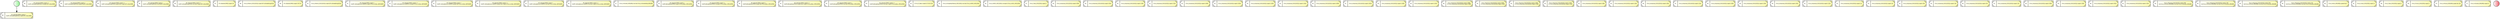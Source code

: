 digraph R {
    nodeini [
            shape=circle,
            style="filled",
            fillcolor="white:lightgreen",
            label=""
            ]
    node001 [
            fontname="Arial",
            fontsize=6,
            shape=record,
            style="diagonals,filled",
            fillcolor="white:#fbfbb1"
            label="001|{BF szOperador [RMK] is equal to '='\nAnd BF szEntradaString [DL011] is equal to BF szValor [RMK]}"
            ]
    node002 [
            fontname="Arial",
            fontsize=6,
            shape=record,
            style="diagonals,filled",
            fillcolor="white:#fbfbb1"
            label="002|{BF szOperador [RMK] is equal to '\<\>'\nAnd BF szEntradaString [DL011] is not equal to BF szValor [RMK]}"
            ]
    node003 [
            fontname="Arial",
            fontsize=6,
            shape=record,
            style="diagonals,filled",
            fillcolor="white:#fbfbb1"
            label="003|{BF szOperador [RMK] is equal to '\>'\nAnd BF szEntradaString [DL011] is greater than BF szValor [RMK]}"
            ]
    node004 [
            fontname="Arial",
            fontsize=6,
            shape=record,
            style="diagonals,filled",
            fillcolor="white:#fbfbb1"
            label="004|{BF szOperador [RMK] is equal to '\>='\nAnd BF szEntradaString [DL011] is greater than or equal to BF szValor [RMK]}"
            ]
    node005 [
            fontname="Arial",
            fontsize=6,
            shape=record,
            style="diagonals,filled",
            fillcolor="white:#fbfbb1"
            label="005|{BF szOperador [RMK] is equal to '\<'\nAnd BF szEntradaString [DL011] is less than BF szValor [RMK]}"
            ]
    node006 [
            fontname="Arial",
            fontsize=6,
            shape=record,
            style="diagonals,filled",
            fillcolor="white:#fbfbb1"
            label="006|{BF szOperador [RMK] is equal to '\<='\nAnd BF szEntradaString [DL011] is less than or equal to BF szValor [RMK]}"
            ]
    node007 [
            fontname="Arial",
            fontsize=6,
            shape=record,
            style="diagonals,filled",
            fillcolor="white:#fbfbb1"
            label="007|{BF szOperador [RMK] is equal to 'IN'}"
            ]
    node008 [
            fontname="Arial",
            fontsize=6,
            shape=record,
            style="diagonals,filled",
            fillcolor="white:#fbfbb1"
            label="008|{VA evt_szRetorno_DL011 [DL011] is equal to BF szEntradaString [DL011]}"
            ]
    node009 [
            fontname="Arial",
            fontsize=6,
            shape=record,
            style="diagonals,filled",
            fillcolor="white:#fbfbb1"
            label="009|{BF szOperador [RMK] is equal to 'NOT IN'}"
            ]
    node010 [
            fontname="Arial",
            fontsize=6,
            shape=record,
            style="diagonals,filled",
            fillcolor="white:#fbfbb1"
            label="010|{VA evt_szRetorno_DL011 [DL011] is equal to BF szEntradaString [DL011]}"
            ]
    node011 [
            fontname="Arial",
            fontsize=6,
            shape=record,
            style="diagonals,filled",
            fillcolor="white:#fbfbb1"
            label="011|{BF szOperador [RMK] is equal to '='\nAnd BF mnEntradaNumerico [AEXP] is equal to VA evt_mnValor_AEXP [AEXP]}"
            ]
    node012 [
            fontname="Arial",
            fontsize=6,
            shape=record,
            style="diagonals,filled",
            fillcolor="white:#fbfbb1"
            label="012|{BF szOperador [RMK] is equal to '\<\>'\nAnd BF mnEntradaNumerico [AEXP] is not equal to VA evt_mnValor_AEXP [AEXP]}"
            ]
    node013 [
            fontname="Arial",
            fontsize=6,
            shape=record,
            style="diagonals,filled",
            fillcolor="white:#fbfbb1"
            label="013|{BF szOperador [RMK] is equal to '\>'\nAnd BF mnEntradaNumerico [AEXP] is greater than VA evt_mnValor_AEXP [AEXP]}"
            ]
    node014 [
            fontname="Arial",
            fontsize=6,
            shape=record,
            style="diagonals,filled",
            fillcolor="white:#fbfbb1"
            label="014|{BF szOperador [RMK] is equal to '\>='\nAnd BF mnEntradaNumerico [AEXP] is greater than or equal to VA evt_mnValor_AEXP [AEXP]}"
            ]
    node015 [
            fontname="Arial",
            fontsize=6,
            shape=record,
            style="diagonals,filled",
            fillcolor="white:#fbfbb1"
            label="015|{BF szOperador [RMK] is equal to '\<'\nAnd BF mnEntradaNumerico [AEXP] is less than VA evt_mnValor_AEXP [AEXP]}"
            ]
    node016 [
            fontname="Arial",
            fontsize=6,
            shape=record,
            style="diagonals,filled",
            fillcolor="white:#fbfbb1"
            label="016|{BF szOperador [RMK] is equal to '\<='\nAnd BF mnEntradaNumerico [AEXP] is less than or equal to VA evt_mnValor_AEXP [AEXP]}"
            ]
    node017 [
            fontname="Arial",
            fontsize=6,
            shape=record,
            style="diagonals,filled",
            fillcolor="white:#fbfbb1"
            label="017|{VA evt_mnTamanho_IA05 [IA05] is less than VA evt_mnTamanhoData_IA05 [IA05]}"
            ]
    node018 [
            fontname="Arial",
            fontsize=6,
            shape=record,
            style="diagonals,filled",
            fillcolor="white:#fbfbb1"
            label="018|{BF szOperador [RMK] is equal to '='\nAnd BF jdEntradaData [UPMJ] is equal to VA evt_jdValor_UPMJ [UPMJ]}"
            ]
    node019 [
            fontname="Arial",
            fontsize=6,
            shape=record,
            style="diagonals,filled",
            fillcolor="white:#fbfbb1"
            label="019|{BF szOperador [RMK] is equal to '\<\>'\nAnd BF jdEntradaData [UPMJ] is not equal to VA evt_jdValor_UPMJ [UPMJ]}"
            ]
    node020 [
            fontname="Arial",
            fontsize=6,
            shape=record,
            style="diagonals,filled",
            fillcolor="white:#fbfbb1"
            label="020|{BF szOperador [RMK] is equal to '\>'\nAnd BF jdEntradaData [UPMJ] is greater than VA evt_jdValor_UPMJ [UPMJ]}"
            ]
    node021 [
            fontname="Arial",
            fontsize=6,
            shape=record,
            style="diagonals,filled",
            fillcolor="white:#fbfbb1"
            label="021|{BF szOperador [RMK] is equal to '\>='\nAnd BF jdEntradaData [UPMJ] is greater than or equal to VA evt_jdValor_UPMJ [UPMJ]}"
            ]
    node022 [
            fontname="Arial",
            fontsize=6,
            shape=record,
            style="diagonals,filled",
            fillcolor="white:#fbfbb1"
            label="022|{BF szOperador [RMK] is equal to '\<'\nAnd BF jdEntradaData [UPMJ] is less than VA evt_jdValor_UPMJ [UPMJ]}"
            ]
    node023 [
            fontname="Arial",
            fontsize=6,
            shape=record,
            style="diagonals,filled",
            fillcolor="white:#fbfbb1"
            label="023|{BF szOperador [RMK] is equal to '\<='\nAnd BF jdEntradaData [UPMJ] is less than or equal to VA evt_jdValor_UPMJ [UPMJ]}"
            ]
    node024 [
            fontname="Arial",
            fontsize=6,
            shape=record,
            style="diagonals,filled",
            fillcolor="white:#fbfbb1"
            label="024|{SV File_IO_Status is equal to CO SUCCESS}"
            ]
    node025 [
            fontname="Arial",
            fontsize=6,
            shape=record,
            style="diagonals,filled",
            fillcolor="white:#fbfbb1"
            label="025|{VA evt_mnUniqueKeyIDInternal_UKID [UKID] is less than VA evt_mnNEW_UKID [UKID]}"
            ]
    node026 [
            fontname="Arial",
            fontsize=6,
            shape=record,
            style="diagonals,filled",
            fillcolor="white:#fbfbb1"
            label="026|{VA evt_mnNEW_UKID [UKID] is not equal to VA evt_mnOLD_UKID [UKID]}"
            ]
    node027 [
            fontname="Arial",
            fontsize=6,
            shape=record,
            style="diagonals,filled",
            fillcolor="white:#fbfbb1"
            label="027|{VA evt_cToken_EV01 [EV01] is equal to '('}"
            ]
    node028 [
            fontname="Arial",
            fontsize=6,
            shape=record,
            style="diagonals,filled",
            fillcolor="white:#fbfbb1"
            label="028|{VA evt_szExpressao_DL011 [DL011] is equal to '0O0A'}"
            ]
    node029 [
            fontname="Arial",
            fontsize=6,
            shape=record,
            style="diagonals,filled",
            fillcolor="white:#fbfbb1"
            label="029|{VA evt_szExpressao_DL011 [DL011] is equal to '0O1A'}"
            ]
    node030 [
            fontname="Arial",
            fontsize=6,
            shape=record,
            style="diagonals,filled",
            fillcolor="white:#fbfbb1"
            label="030|{VA evt_szExpressao_DL011 [DL011] is equal to '1O0A'}"
            ]
    node031 [
            fontname="Arial",
            fontsize=6,
            shape=record,
            style="diagonals,filled",
            fillcolor="white:#fbfbb1"
            label="031|{VA evt_szExpressao_DL011 [DL011] is equal to '1O1A'}"
            ]
    node032 [
            fontname="Arial",
            fontsize=6,
            shape=record,
            style="diagonals,filled",
            fillcolor="white:#fbfbb1"
            label="032|{VA evt_szExpressao_DL011 [DL011] is equal to '(0O0A'}"
            ]
    node033 [
            fontname="Arial",
            fontsize=6,
            shape=record,
            style="diagonals,filled",
            fillcolor="white:#fbfbb1"
            label="033|{VA evt_szExpressao_DL011 [DL011] is equal to '(0O1A'}"
            ]
    node034 [
            fontname="Arial",
            fontsize=6,
            shape=record,
            style="diagonals,filled",
            fillcolor="white:#fbfbb1"
            label="034|{VA evt_szExpressao_DL011 [DL011] is equal to '(1O0A'}"
            ]
    node035 [
            fontname="Arial",
            fontsize=6,
            shape=record,
            style="diagonals,filled",
            fillcolor="white:#fbfbb1"
            label="035|{VA evt_szExpressao_DL011 [DL011] is equal to '(1O1A'}"
            ]
    node036 [
            fontname="Arial",
            fontsize=6,
            shape=record,
            style="diagonals,filled",
            fillcolor="white:#fbfbb1"
            label="036|{VA evt_szExpressao_DL011 [DL011] is equal to '(0O0O'}"
            ]
    node037 [
            fontname="Arial",
            fontsize=6,
            shape=record,
            style="diagonals,filled",
            fillcolor="white:#fbfbb1"
            label="037|{VA evt_szExpressao_DL011 [DL011] is equal to '(0O1O'}"
            ]
    node038 [
            fontname="Arial",
            fontsize=6,
            shape=record,
            style="diagonals,filled",
            fillcolor="white:#fbfbb1"
            label="038|{VA evt_szExpressao_DL011 [DL011] is equal to '(1O0O'}"
            ]
    node039 [
            fontname="Arial",
            fontsize=6,
            shape=record,
            style="diagonals,filled",
            fillcolor="white:#fbfbb1"
            label="039|{VA evt_szExpressao_DL011 [DL011] is equal to '(1O1O'}"
            ]
    node040 [
            fontname="Arial",
            fontsize=6,
            shape=record,
            style="diagonals,filled",
            fillcolor="white:#fbfbb1"
            label="040|{VA evt_szExpressao_DL011 [DL011] is equal to '(0A0O'\nOr VA evt_szExpressao_DL011 [DL011] is equal to '(0A0A'}"
            ]
    node041 [
            fontname="Arial",
            fontsize=6,
            shape=record,
            style="diagonals,filled",
            fillcolor="white:#fbfbb1"
            label="041|{VA evt_szExpressao_DL011 [DL011] is equal to '(0A1O'\nOr VA evt_szExpressao_DL011 [DL011] is equal to '(0A1A'}"
            ]
    node042 [
            fontname="Arial",
            fontsize=6,
            shape=record,
            style="diagonals,filled",
            fillcolor="white:#fbfbb1"
            label="042|{VA evt_szExpressao_DL011 [DL011] is equal to '(1A0O'\nOr VA evt_szExpressao_DL011 [DL011] is equal to '(1A0A'}"
            ]
    node043 [
            fontname="Arial",
            fontsize=6,
            shape=record,
            style="diagonals,filled",
            fillcolor="white:#fbfbb1"
            label="043|{VA evt_szExpressao_DL011 [DL011] is equal to '(1A1O'\nOr VA evt_szExpressao_DL011 [DL011] is equal to '(1A1A'}"
            ]
    node044 [
            fontname="Arial",
            fontsize=6,
            shape=record,
            style="diagonals,filled",
            fillcolor="white:#fbfbb1"
            label="044|{VA evt_szExpressao_DL011 [DL011] is equal to '(0A0)'}"
            ]
    node045 [
            fontname="Arial",
            fontsize=6,
            shape=record,
            style="diagonals,filled",
            fillcolor="white:#fbfbb1"
            label="045|{VA evt_szExpressao_DL011 [DL011] is equal to '(1A0)'}"
            ]
    node046 [
            fontname="Arial",
            fontsize=6,
            shape=record,
            style="diagonals,filled",
            fillcolor="white:#fbfbb1"
            label="046|{VA evt_szExpressao_DL011 [DL011] is equal to '(0A1)'}"
            ]
    node047 [
            fontname="Arial",
            fontsize=6,
            shape=record,
            style="diagonals,filled",
            fillcolor="white:#fbfbb1"
            label="047|{VA evt_szExpressao_DL011 [DL011] is equal to '(1A1)'}"
            ]
    node048 [
            fontname="Arial",
            fontsize=6,
            shape=record,
            style="diagonals,filled",
            fillcolor="white:#fbfbb1"
            label="048|{VA evt_szExpressao_DL011 [DL011] is equal to '(0O0)'}"
            ]
    node049 [
            fontname="Arial",
            fontsize=6,
            shape=record,
            style="diagonals,filled",
            fillcolor="white:#fbfbb1"
            label="049|{VA evt_szExpressao_DL011 [DL011] is equal to '(1O0)'}"
            ]
    node050 [
            fontname="Arial",
            fontsize=6,
            shape=record,
            style="diagonals,filled",
            fillcolor="white:#fbfbb1"
            label="050|{VA evt_szExpressao_DL011 [DL011] is equal to '(0O1)'}"
            ]
    node051 [
            fontname="Arial",
            fontsize=6,
            shape=record,
            style="diagonals,filled",
            fillcolor="white:#fbfbb1"
            label="051|{VA evt_szExpressao_DL011 [DL011] is equal to '(1O1)'}"
            ]
    node052 [
            fontname="Arial",
            fontsize=6,
            shape=record,
            style="diagonals,filled",
            fillcolor="white:#fbfbb1"
            label="052|{VA evt_szExpressao_DL011 [DL011] is equal to '(1)'}"
            ]
    node053 [
            fontname="Arial",
            fontsize=6,
            shape=record,
            style="diagonals,filled",
            fillcolor="white:#fbfbb1"
            label="053|{VA evt_szExpressao_DL011 [DL011] is equal to '(0)'}"
            ]
    node054 [
            fontname="Arial",
            fontsize=6,
            shape=record,
            style="diagonals,filled",
            fillcolor="white:#fbfbb1"
            label="054|{VA evt_szExpressao_DL011 [DL011] is equal to '0A0'}"
            ]
    node055 [
            fontname="Arial",
            fontsize=6,
            shape=record,
            style="diagonals,filled",
            fillcolor="white:#fbfbb1"
            label="055|{VA evt_szExpressao_DL011 [DL011] is equal to '1A0'}"
            ]
    node056 [
            fontname="Arial",
            fontsize=6,
            shape=record,
            style="diagonals,filled",
            fillcolor="white:#fbfbb1"
            label="056|{VA evt_szExpressao_DL011 [DL011] is equal to '0A1'}"
            ]
    node057 [
            fontname="Arial",
            fontsize=6,
            shape=record,
            style="diagonals,filled",
            fillcolor="white:#fbfbb1"
            label="057|{VA evt_szExpressao_DL011 [DL011] is equal to '1A1'}"
            ]
    node058 [
            fontname="Arial",
            fontsize=6,
            shape=record,
            style="diagonals,filled",
            fillcolor="white:#fbfbb1"
            label="058|{VA evt_szExpressao_DL011 [DL011] is equal to '0O0O'}"
            ]
    node059 [
            fontname="Arial",
            fontsize=6,
            shape=record,
            style="diagonals,filled",
            fillcolor="white:#fbfbb1"
            label="059|{VA evt_szExpressao_DL011 [DL011] is equal to '1O0O'}"
            ]
    node060 [
            fontname="Arial",
            fontsize=6,
            shape=record,
            style="diagonals,filled",
            fillcolor="white:#fbfbb1"
            label="060|{VA evt_szExpressao_DL011 [DL011] is equal to '0O1O'}"
            ]
    node061 [
            fontname="Arial",
            fontsize=6,
            shape=record,
            style="diagonals,filled",
            fillcolor="white:#fbfbb1"
            label="061|{VA evt_szExpressao_DL011 [DL011] is equal to '1O1O'}"
            ]
    node062 [
            fontname="Arial",
            fontsize=6,
            shape=record,
            style="diagonals,filled",
            fillcolor="white:#fbfbb1"
            label="062|{VA evt_szExpressao_DL011 [DL011] is equal to '0O0'\nAnd VA evt_mnPosicao_IA05 [IA05] is less than VA evt_mnTamanho_IA05 [IA05]}"
            ]
    node063 [
            fontname="Arial",
            fontsize=6,
            shape=record,
            style="diagonals,filled",
            fillcolor="white:#fbfbb1"
            label="063|{VA evt_szExpressao_DL011 [DL011] is equal to '1O0'\nAnd VA evt_mnPosicao_IA05 [IA05] is less than VA evt_mnTamanho_IA05 [IA05]}"
            ]
    node064 [
            fontname="Arial",
            fontsize=6,
            shape=record,
            style="diagonals,filled",
            fillcolor="white:#fbfbb1"
            label="064|{VA evt_szExpressao_DL011 [DL011] is equal to '0O1'\nAnd VA evt_mnPosicao_IA05 [IA05] is less than VA evt_mnTamanho_IA05 [IA05]}"
            ]
    node065 [
            fontname="Arial",
            fontsize=6,
            shape=record,
            style="diagonals,filled",
            fillcolor="white:#fbfbb1"
            label="065|{VA evt_szExpressao_DL011 [DL011] is equal to '1O1'\nAnd VA evt_mnPosicao_IA05 [IA05] is less than VA evt_mnTamanho_IA05 [IA05]}"
            ]
    node066 [
            fontname="Arial",
            fontsize=6,
            shape=record,
            style="diagonals,filled",
            fillcolor="white:#fbfbb1"
            label="066|{VA evt_mnInicio_IA05 [IA05] is greater than '0'}"
            ]
    node067 [
            fontname="Arial",
            fontsize=6,
            shape=record,
            style="diagonals,filled",
            fillcolor="white:#fbfbb1"
            label="067|{VA evt_cFechar_EV01 [EV01] is equal to 'S'}"
            ]
    node068 [
            fontname="Arial",
            fontsize=6,
            shape=record,
            style="diagonals,filled",
            fillcolor="white:#fbfbb1"
            label="068|{VA evt_cToken_EV01 [EV01] is equal to ')'}"
            ]
    node069 [
            fontname="Arial",
            fontsize=6,
            shape=record,
            style="diagonals,filled",
            fillcolor="white:#fbfbb1"
            label="069|{VA evt_cProximo_EV01 [EV01] is equal to ')'}"
            ]
    node070 [
            fontname="Arial",
            fontsize=6,
            shape=record,
            style="diagonals,filled",
            fillcolor="white:#fbfbb1"
            label="070|{VA evt_mnPosicao_IA05 [IA05] is greater than '100'}"
            ]
    node071 [
            fontname="Arial",
            fontsize=6,
            shape=record,
            style="diagonals,filled",
            fillcolor="white:#fbfbb1"
            label="071|{VA evt_mnTamanho_IA05 [IA05] is equal to '0'}"
            ]
    nodefin [
            shape=circle,
            style="filled",
            fillcolor="white:#ee636e",
            label=""
            ]
    nodeini -> node001}